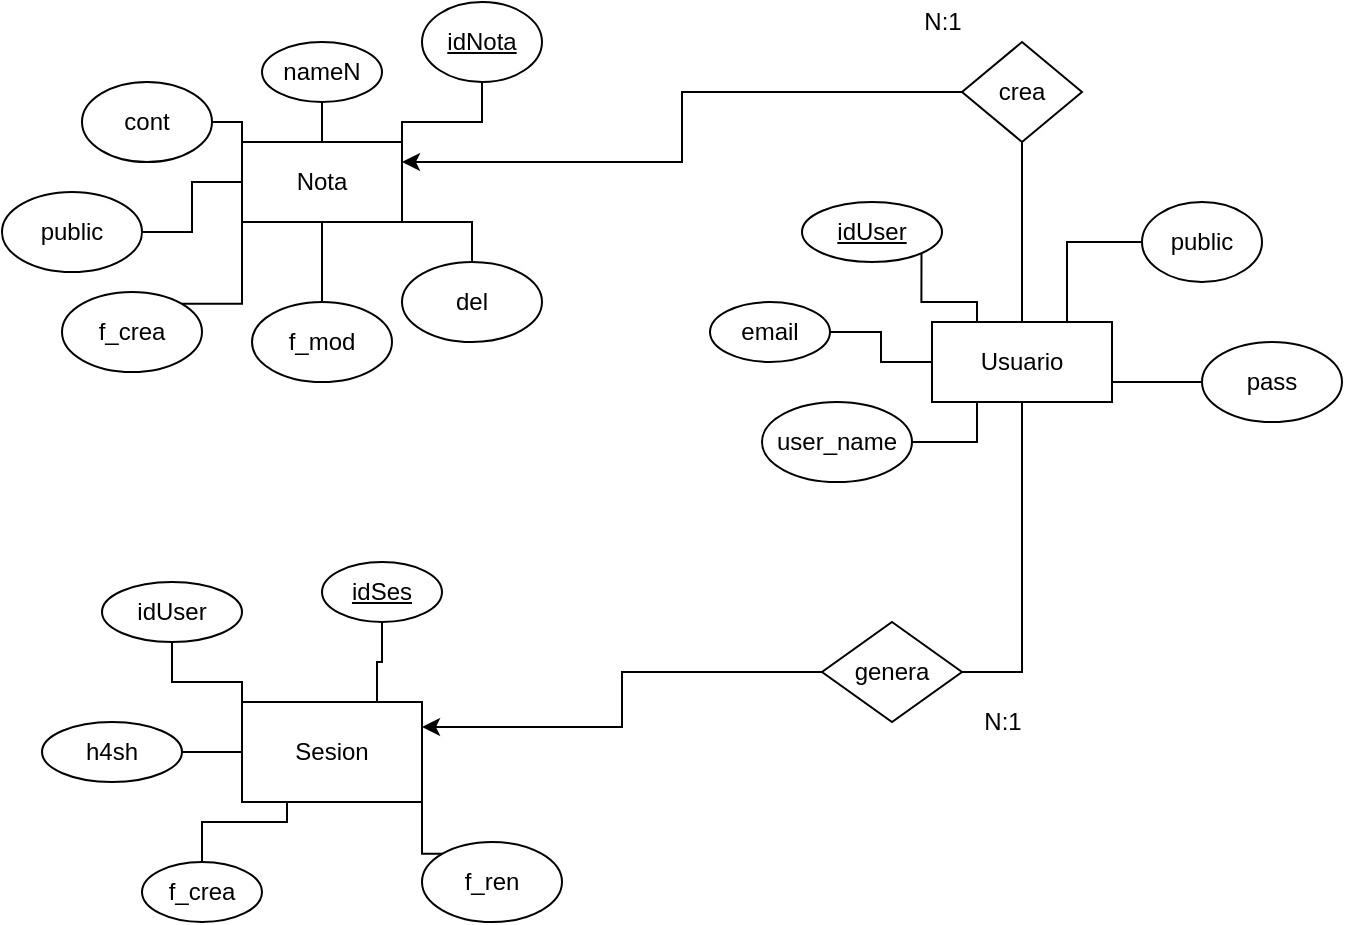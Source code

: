 <mxfile version="15.4.0" type="device"><diagram id="ehfaQRDbEwTxv-INhdDi" name="Page-1"><mxGraphModel dx="751" dy="693" grid="1" gridSize="10" guides="1" tooltips="1" connect="1" arrows="1" fold="1" page="1" pageScale="1" pageWidth="827" pageHeight="1169" math="0" shadow="0"><root><mxCell id="0"/><mxCell id="1" parent="0"/><mxCell id="5Wo8V2h785aiB88IcF0W-1" value="Nota" style="rounded=0;whiteSpace=wrap;html=1;" vertex="1" parent="1"><mxGeometry x="180" y="120" width="80" height="40" as="geometry"/></mxCell><mxCell id="5Wo8V2h785aiB88IcF0W-2" value="Usuario" style="whiteSpace=wrap;html=1;" vertex="1" parent="1"><mxGeometry x="525" y="210" width="90" height="40" as="geometry"/></mxCell><mxCell id="5Wo8V2h785aiB88IcF0W-3" value="Sesion" style="whiteSpace=wrap;html=1;" vertex="1" parent="1"><mxGeometry x="180" y="400" width="90" height="50" as="geometry"/></mxCell><mxCell id="5Wo8V2h785aiB88IcF0W-8" style="edgeStyle=orthogonalEdgeStyle;rounded=0;orthogonalLoop=1;jettySize=auto;html=1;exitX=1;exitY=0.5;exitDx=0;exitDy=0;entryX=0.5;entryY=1;entryDx=0;entryDy=0;endArrow=none;endFill=0;" edge="1" parent="1" source="5Wo8V2h785aiB88IcF0W-4" target="5Wo8V2h785aiB88IcF0W-2"><mxGeometry relative="1" as="geometry"/></mxCell><mxCell id="5Wo8V2h785aiB88IcF0W-9" style="edgeStyle=orthogonalEdgeStyle;rounded=0;orthogonalLoop=1;jettySize=auto;html=1;exitX=0;exitY=0.5;exitDx=0;exitDy=0;entryX=1;entryY=0.25;entryDx=0;entryDy=0;endArrow=classic;endFill=1;startArrow=none;startFill=0;" edge="1" parent="1" source="5Wo8V2h785aiB88IcF0W-4" target="5Wo8V2h785aiB88IcF0W-3"><mxGeometry relative="1" as="geometry"/></mxCell><mxCell id="5Wo8V2h785aiB88IcF0W-4" value="genera" style="rhombus;whiteSpace=wrap;html=1;" vertex="1" parent="1"><mxGeometry x="470" y="360" width="70" height="50" as="geometry"/></mxCell><mxCell id="5Wo8V2h785aiB88IcF0W-6" style="edgeStyle=orthogonalEdgeStyle;rounded=0;orthogonalLoop=1;jettySize=auto;html=1;exitX=0;exitY=0.5;exitDx=0;exitDy=0;entryX=1;entryY=0.25;entryDx=0;entryDy=0;" edge="1" parent="1" source="5Wo8V2h785aiB88IcF0W-5" target="5Wo8V2h785aiB88IcF0W-1"><mxGeometry relative="1" as="geometry"/></mxCell><mxCell id="5Wo8V2h785aiB88IcF0W-7" style="edgeStyle=orthogonalEdgeStyle;rounded=0;orthogonalLoop=1;jettySize=auto;html=1;exitX=0.5;exitY=1;exitDx=0;exitDy=0;entryX=0.5;entryY=0;entryDx=0;entryDy=0;endArrow=none;endFill=0;" edge="1" parent="1" source="5Wo8V2h785aiB88IcF0W-5" target="5Wo8V2h785aiB88IcF0W-2"><mxGeometry relative="1" as="geometry"/></mxCell><mxCell id="5Wo8V2h785aiB88IcF0W-5" value="crea" style="rhombus;whiteSpace=wrap;html=1;" vertex="1" parent="1"><mxGeometry x="540" y="70" width="60" height="50" as="geometry"/></mxCell><mxCell id="5Wo8V2h785aiB88IcF0W-11" style="edgeStyle=orthogonalEdgeStyle;rounded=0;orthogonalLoop=1;jettySize=auto;html=1;exitX=0.5;exitY=1;exitDx=0;exitDy=0;entryX=1;entryY=0;entryDx=0;entryDy=0;endArrow=none;endFill=0;" edge="1" parent="1" source="5Wo8V2h785aiB88IcF0W-10" target="5Wo8V2h785aiB88IcF0W-1"><mxGeometry relative="1" as="geometry"/></mxCell><mxCell id="5Wo8V2h785aiB88IcF0W-10" value="&lt;u&gt;idNota&lt;/u&gt;" style="ellipse;whiteSpace=wrap;html=1;" vertex="1" parent="1"><mxGeometry x="270" y="50" width="60" height="40" as="geometry"/></mxCell><mxCell id="5Wo8V2h785aiB88IcF0W-13" value="N:1" style="text;html=1;align=center;verticalAlign=middle;resizable=0;points=[];autosize=1;strokeColor=none;fillColor=none;" vertex="1" parent="1"><mxGeometry x="515" y="50" width="30" height="20" as="geometry"/></mxCell><mxCell id="5Wo8V2h785aiB88IcF0W-14" value="N:1" style="text;html=1;align=center;verticalAlign=middle;resizable=0;points=[];autosize=1;strokeColor=none;fillColor=none;" vertex="1" parent="1"><mxGeometry x="545" y="400" width="30" height="20" as="geometry"/></mxCell><mxCell id="5Wo8V2h785aiB88IcF0W-20" style="edgeStyle=orthogonalEdgeStyle;rounded=0;orthogonalLoop=1;jettySize=auto;html=1;exitX=1;exitY=1;exitDx=0;exitDy=0;entryX=0.25;entryY=0;entryDx=0;entryDy=0;startArrow=none;startFill=0;endArrow=none;endFill=0;" edge="1" parent="1" source="5Wo8V2h785aiB88IcF0W-15" target="5Wo8V2h785aiB88IcF0W-2"><mxGeometry relative="1" as="geometry"/></mxCell><mxCell id="5Wo8V2h785aiB88IcF0W-15" value="&lt;u&gt;idUser&lt;/u&gt;" style="ellipse;whiteSpace=wrap;html=1;" vertex="1" parent="1"><mxGeometry x="460" y="150" width="70" height="30" as="geometry"/></mxCell><mxCell id="5Wo8V2h785aiB88IcF0W-22" style="edgeStyle=orthogonalEdgeStyle;rounded=0;orthogonalLoop=1;jettySize=auto;html=1;exitX=1;exitY=0.5;exitDx=0;exitDy=0;entryX=0.25;entryY=1;entryDx=0;entryDy=0;startArrow=none;startFill=0;endArrow=none;endFill=0;" edge="1" parent="1" source="5Wo8V2h785aiB88IcF0W-16" target="5Wo8V2h785aiB88IcF0W-2"><mxGeometry relative="1" as="geometry"/></mxCell><mxCell id="5Wo8V2h785aiB88IcF0W-16" value="user_name" style="ellipse;whiteSpace=wrap;html=1;" vertex="1" parent="1"><mxGeometry x="440" y="250" width="75" height="40" as="geometry"/></mxCell><mxCell id="5Wo8V2h785aiB88IcF0W-21" style="edgeStyle=orthogonalEdgeStyle;rounded=0;orthogonalLoop=1;jettySize=auto;html=1;exitX=1;exitY=0.5;exitDx=0;exitDy=0;entryX=0;entryY=0.5;entryDx=0;entryDy=0;startArrow=none;startFill=0;endArrow=none;endFill=0;" edge="1" parent="1" source="5Wo8V2h785aiB88IcF0W-17" target="5Wo8V2h785aiB88IcF0W-2"><mxGeometry relative="1" as="geometry"/></mxCell><mxCell id="5Wo8V2h785aiB88IcF0W-17" value="email" style="ellipse;whiteSpace=wrap;html=1;" vertex="1" parent="1"><mxGeometry x="414" y="200" width="60" height="30" as="geometry"/></mxCell><mxCell id="5Wo8V2h785aiB88IcF0W-23" style="edgeStyle=orthogonalEdgeStyle;rounded=0;orthogonalLoop=1;jettySize=auto;html=1;exitX=0;exitY=0.5;exitDx=0;exitDy=0;entryX=1;entryY=0.75;entryDx=0;entryDy=0;startArrow=none;startFill=0;endArrow=none;endFill=0;" edge="1" parent="1" source="5Wo8V2h785aiB88IcF0W-18" target="5Wo8V2h785aiB88IcF0W-2"><mxGeometry relative="1" as="geometry"/></mxCell><mxCell id="5Wo8V2h785aiB88IcF0W-18" value="pass" style="ellipse;whiteSpace=wrap;html=1;" vertex="1" parent="1"><mxGeometry x="660" y="220" width="70" height="40" as="geometry"/></mxCell><mxCell id="5Wo8V2h785aiB88IcF0W-24" style="edgeStyle=orthogonalEdgeStyle;rounded=0;orthogonalLoop=1;jettySize=auto;html=1;exitX=0;exitY=0.5;exitDx=0;exitDy=0;entryX=0.75;entryY=0;entryDx=0;entryDy=0;startArrow=none;startFill=0;endArrow=none;endFill=0;" edge="1" parent="1" source="5Wo8V2h785aiB88IcF0W-19" target="5Wo8V2h785aiB88IcF0W-2"><mxGeometry relative="1" as="geometry"/></mxCell><mxCell id="5Wo8V2h785aiB88IcF0W-19" value="public" style="ellipse;whiteSpace=wrap;html=1;" vertex="1" parent="1"><mxGeometry x="630" y="150" width="60" height="40" as="geometry"/></mxCell><mxCell id="5Wo8V2h785aiB88IcF0W-34" style="edgeStyle=orthogonalEdgeStyle;rounded=0;orthogonalLoop=1;jettySize=auto;html=1;exitX=0.5;exitY=1;exitDx=0;exitDy=0;entryX=0.75;entryY=0;entryDx=0;entryDy=0;startArrow=none;startFill=0;endArrow=none;endFill=0;" edge="1" parent="1" source="5Wo8V2h785aiB88IcF0W-25" target="5Wo8V2h785aiB88IcF0W-3"><mxGeometry relative="1" as="geometry"/></mxCell><mxCell id="5Wo8V2h785aiB88IcF0W-25" value="&lt;u&gt;idSes&lt;/u&gt;" style="ellipse;whiteSpace=wrap;html=1;" vertex="1" parent="1"><mxGeometry x="220" y="330" width="60" height="30" as="geometry"/></mxCell><mxCell id="5Wo8V2h785aiB88IcF0W-33" style="edgeStyle=orthogonalEdgeStyle;rounded=0;orthogonalLoop=1;jettySize=auto;html=1;exitX=0.5;exitY=1;exitDx=0;exitDy=0;entryX=0;entryY=0;entryDx=0;entryDy=0;startArrow=none;startFill=0;endArrow=none;endFill=0;" edge="1" parent="1" source="5Wo8V2h785aiB88IcF0W-26" target="5Wo8V2h785aiB88IcF0W-3"><mxGeometry relative="1" as="geometry"/></mxCell><mxCell id="5Wo8V2h785aiB88IcF0W-26" value="idUser" style="ellipse;whiteSpace=wrap;html=1;" vertex="1" parent="1"><mxGeometry x="110" y="340" width="70" height="30" as="geometry"/></mxCell><mxCell id="5Wo8V2h785aiB88IcF0W-32" style="edgeStyle=orthogonalEdgeStyle;rounded=0;orthogonalLoop=1;jettySize=auto;html=1;exitX=1;exitY=0.5;exitDx=0;exitDy=0;entryX=0;entryY=0.5;entryDx=0;entryDy=0;startArrow=none;startFill=0;endArrow=none;endFill=0;" edge="1" parent="1" source="5Wo8V2h785aiB88IcF0W-27" target="5Wo8V2h785aiB88IcF0W-3"><mxGeometry relative="1" as="geometry"/></mxCell><mxCell id="5Wo8V2h785aiB88IcF0W-27" value="h4sh" style="ellipse;whiteSpace=wrap;html=1;" vertex="1" parent="1"><mxGeometry x="80" y="410" width="70" height="30" as="geometry"/></mxCell><mxCell id="5Wo8V2h785aiB88IcF0W-31" style="edgeStyle=orthogonalEdgeStyle;rounded=0;orthogonalLoop=1;jettySize=auto;html=1;exitX=0.5;exitY=0;exitDx=0;exitDy=0;entryX=0.25;entryY=1;entryDx=0;entryDy=0;startArrow=none;startFill=0;endArrow=none;endFill=0;" edge="1" parent="1" source="5Wo8V2h785aiB88IcF0W-28" target="5Wo8V2h785aiB88IcF0W-3"><mxGeometry relative="1" as="geometry"/></mxCell><mxCell id="5Wo8V2h785aiB88IcF0W-28" value="f_crea" style="ellipse;whiteSpace=wrap;html=1;" vertex="1" parent="1"><mxGeometry x="130" y="480" width="60" height="30" as="geometry"/></mxCell><mxCell id="5Wo8V2h785aiB88IcF0W-30" style="edgeStyle=orthogonalEdgeStyle;rounded=0;orthogonalLoop=1;jettySize=auto;html=1;exitX=0;exitY=0;exitDx=0;exitDy=0;entryX=1;entryY=1;entryDx=0;entryDy=0;startArrow=none;startFill=0;endArrow=none;endFill=0;" edge="1" parent="1" source="5Wo8V2h785aiB88IcF0W-29" target="5Wo8V2h785aiB88IcF0W-3"><mxGeometry relative="1" as="geometry"/></mxCell><mxCell id="5Wo8V2h785aiB88IcF0W-29" value="f_ren" style="ellipse;whiteSpace=wrap;html=1;" vertex="1" parent="1"><mxGeometry x="270" y="470" width="70" height="40" as="geometry"/></mxCell><mxCell id="5Wo8V2h785aiB88IcF0W-36" style="edgeStyle=orthogonalEdgeStyle;rounded=0;orthogonalLoop=1;jettySize=auto;html=1;exitX=0.5;exitY=1;exitDx=0;exitDy=0;entryX=0.5;entryY=0;entryDx=0;entryDy=0;startArrow=none;startFill=0;endArrow=none;endFill=0;" edge="1" parent="1" source="5Wo8V2h785aiB88IcF0W-35" target="5Wo8V2h785aiB88IcF0W-1"><mxGeometry relative="1" as="geometry"/></mxCell><mxCell id="5Wo8V2h785aiB88IcF0W-35" value="nameN" style="ellipse;whiteSpace=wrap;html=1;" vertex="1" parent="1"><mxGeometry x="190" y="70" width="60" height="30" as="geometry"/></mxCell><mxCell id="5Wo8V2h785aiB88IcF0W-38" style="edgeStyle=orthogonalEdgeStyle;rounded=0;orthogonalLoop=1;jettySize=auto;html=1;exitX=1;exitY=0.5;exitDx=0;exitDy=0;entryX=0;entryY=0;entryDx=0;entryDy=0;startArrow=none;startFill=0;endArrow=none;endFill=0;" edge="1" parent="1" source="5Wo8V2h785aiB88IcF0W-37" target="5Wo8V2h785aiB88IcF0W-1"><mxGeometry relative="1" as="geometry"/></mxCell><mxCell id="5Wo8V2h785aiB88IcF0W-37" value="cont" style="ellipse;whiteSpace=wrap;html=1;" vertex="1" parent="1"><mxGeometry x="100" y="90" width="65" height="40" as="geometry"/></mxCell><mxCell id="5Wo8V2h785aiB88IcF0W-46" style="edgeStyle=orthogonalEdgeStyle;rounded=0;orthogonalLoop=1;jettySize=auto;html=1;exitX=1;exitY=0.5;exitDx=0;exitDy=0;entryX=0;entryY=0.5;entryDx=0;entryDy=0;startArrow=none;startFill=0;endArrow=none;endFill=0;" edge="1" parent="1" source="5Wo8V2h785aiB88IcF0W-39" target="5Wo8V2h785aiB88IcF0W-1"><mxGeometry relative="1" as="geometry"/></mxCell><mxCell id="5Wo8V2h785aiB88IcF0W-39" value="public" style="ellipse;whiteSpace=wrap;html=1;" vertex="1" parent="1"><mxGeometry x="60" y="145" width="70" height="40" as="geometry"/></mxCell><mxCell id="5Wo8V2h785aiB88IcF0W-45" style="edgeStyle=orthogonalEdgeStyle;rounded=0;orthogonalLoop=1;jettySize=auto;html=1;exitX=1;exitY=0;exitDx=0;exitDy=0;entryX=0;entryY=1;entryDx=0;entryDy=0;startArrow=none;startFill=0;endArrow=none;endFill=0;" edge="1" parent="1" source="5Wo8V2h785aiB88IcF0W-40" target="5Wo8V2h785aiB88IcF0W-1"><mxGeometry relative="1" as="geometry"/></mxCell><mxCell id="5Wo8V2h785aiB88IcF0W-40" value="f_crea" style="ellipse;whiteSpace=wrap;html=1;" vertex="1" parent="1"><mxGeometry x="90" y="195" width="70" height="40" as="geometry"/></mxCell><mxCell id="5Wo8V2h785aiB88IcF0W-44" style="edgeStyle=orthogonalEdgeStyle;rounded=0;orthogonalLoop=1;jettySize=auto;html=1;exitX=0.5;exitY=0;exitDx=0;exitDy=0;entryX=0.5;entryY=1;entryDx=0;entryDy=0;startArrow=none;startFill=0;endArrow=none;endFill=0;" edge="1" parent="1" source="5Wo8V2h785aiB88IcF0W-41" target="5Wo8V2h785aiB88IcF0W-1"><mxGeometry relative="1" as="geometry"/></mxCell><mxCell id="5Wo8V2h785aiB88IcF0W-41" value="f_mod" style="ellipse;whiteSpace=wrap;html=1;" vertex="1" parent="1"><mxGeometry x="185" y="200" width="70" height="40" as="geometry"/></mxCell><mxCell id="5Wo8V2h785aiB88IcF0W-43" style="edgeStyle=orthogonalEdgeStyle;rounded=0;orthogonalLoop=1;jettySize=auto;html=1;exitX=0.5;exitY=0;exitDx=0;exitDy=0;entryX=0.75;entryY=1;entryDx=0;entryDy=0;startArrow=none;startFill=0;endArrow=none;endFill=0;" edge="1" parent="1" source="5Wo8V2h785aiB88IcF0W-42" target="5Wo8V2h785aiB88IcF0W-1"><mxGeometry relative="1" as="geometry"/></mxCell><mxCell id="5Wo8V2h785aiB88IcF0W-42" value="del" style="ellipse;whiteSpace=wrap;html=1;" vertex="1" parent="1"><mxGeometry x="260" y="180" width="70" height="40" as="geometry"/></mxCell></root></mxGraphModel></diagram></mxfile>